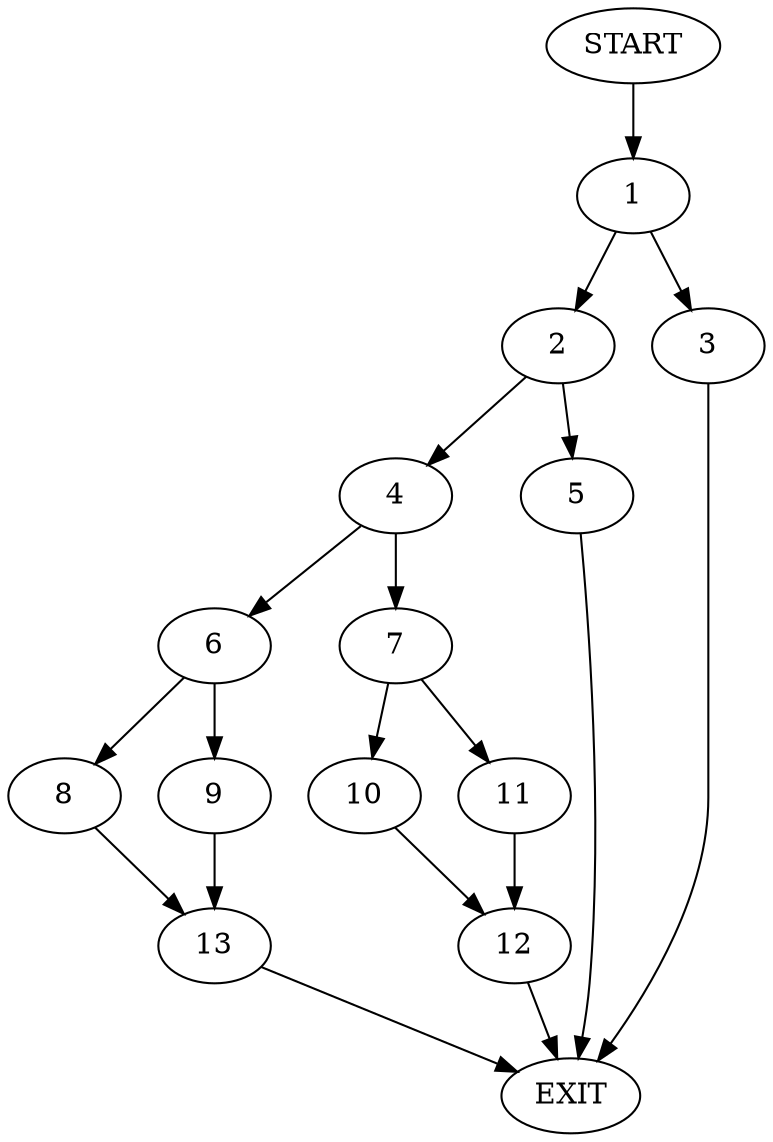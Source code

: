 digraph {
0 [label="START"]
14 [label="EXIT"]
0 -> 1
1 -> 2
1 -> 3
2 -> 4
2 -> 5
3 -> 14
4 -> 6
4 -> 7
5 -> 14
6 -> 8
6 -> 9
7 -> 10
7 -> 11
11 -> 12
10 -> 12
12 -> 14
8 -> 13
9 -> 13
13 -> 14
}
